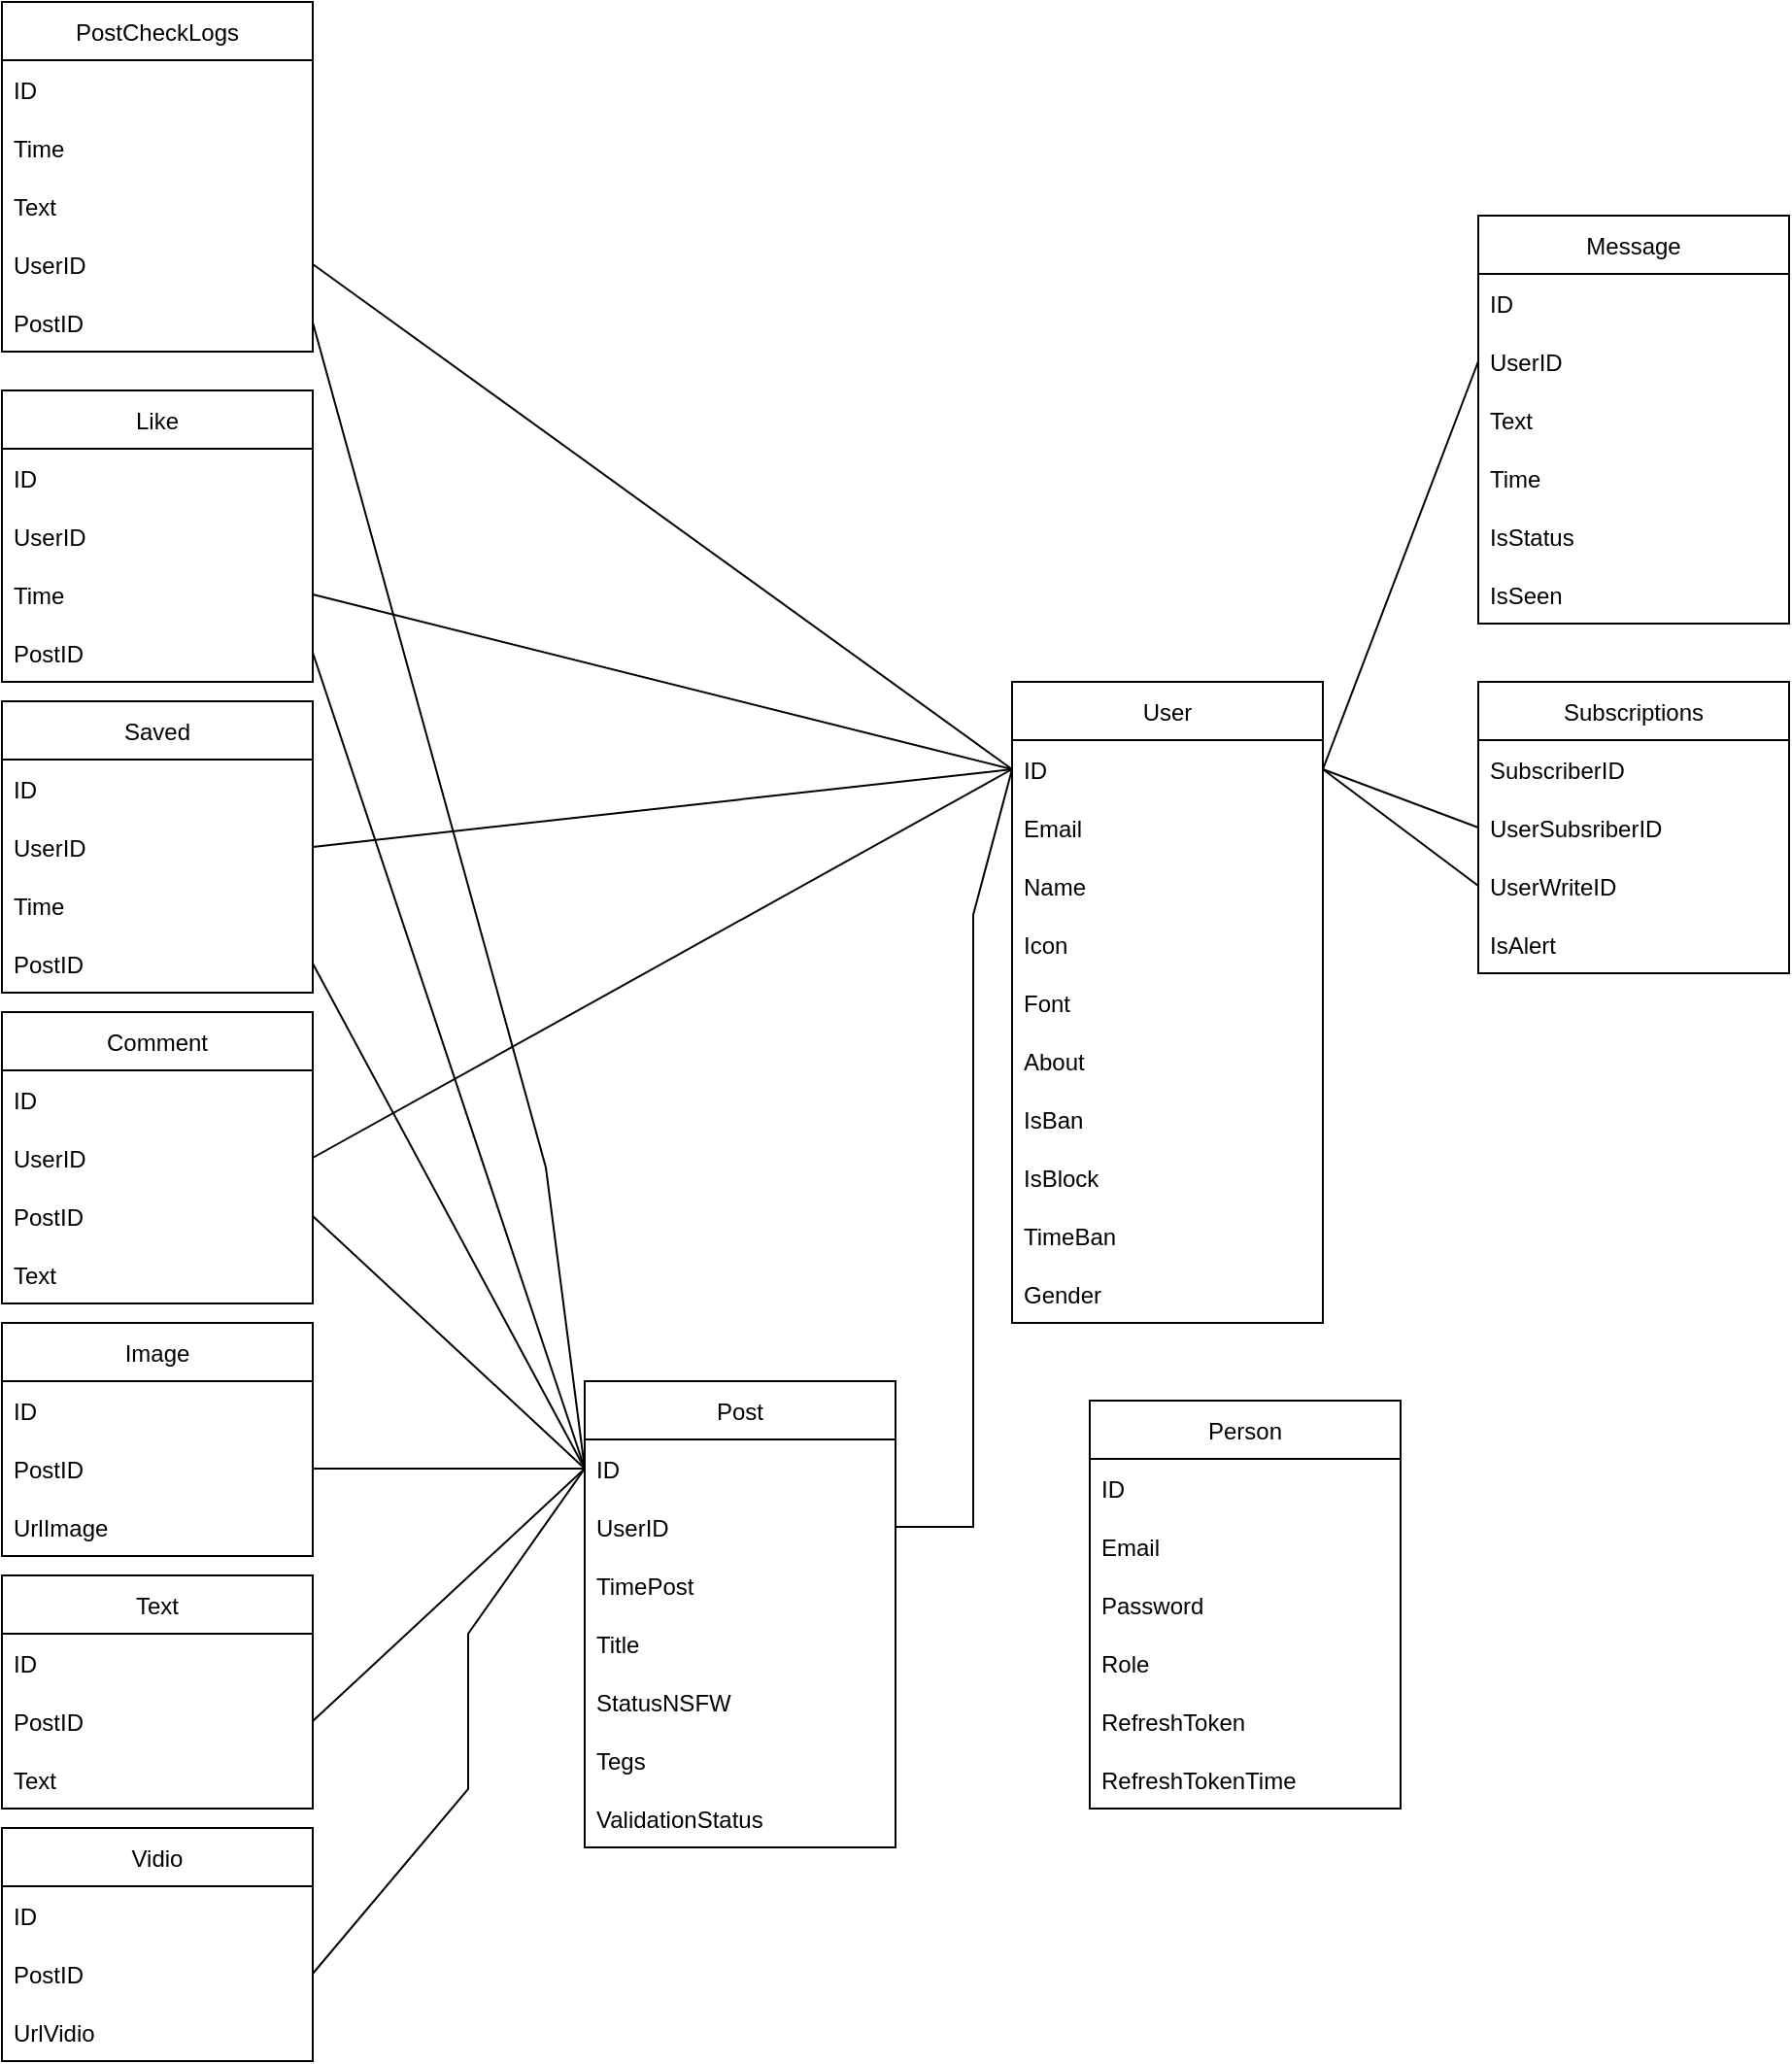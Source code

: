 <mxfile version="20.0.1" type="device"><diagram name="Page-1" id="9f46799a-70d6-7492-0946-bef42562c5a5"><mxGraphModel dx="2522" dy="1644" grid="1" gridSize="10" guides="1" tooltips="1" connect="1" arrows="1" fold="1" page="1" pageScale="1" pageWidth="1100" pageHeight="850" background="none" math="0" shadow="0"><root><mxCell id="0"/><mxCell id="1" parent="0"/><mxCell id="Jp97MPhU_LCmpRKTtoY1-2" value="User" style="swimlane;fontStyle=0;childLayout=stackLayout;horizontal=1;startSize=30;horizontalStack=0;resizeParent=1;resizeParentMax=0;resizeLast=0;collapsible=1;marginBottom=0;" parent="1" vertex="1"><mxGeometry x="440" y="-290" width="160" height="330" as="geometry"/></mxCell><mxCell id="Jp97MPhU_LCmpRKTtoY1-3" value="ID" style="text;strokeColor=none;fillColor=none;align=left;verticalAlign=middle;spacingLeft=4;spacingRight=4;overflow=hidden;points=[[0,0.5],[1,0.5]];portConstraint=eastwest;rotatable=0;" parent="Jp97MPhU_LCmpRKTtoY1-2" vertex="1"><mxGeometry y="30" width="160" height="30" as="geometry"/></mxCell><mxCell id="Jp97MPhU_LCmpRKTtoY1-4" value="Email" style="text;strokeColor=none;fillColor=none;align=left;verticalAlign=middle;spacingLeft=4;spacingRight=4;overflow=hidden;points=[[0,0.5],[1,0.5]];portConstraint=eastwest;rotatable=0;" parent="Jp97MPhU_LCmpRKTtoY1-2" vertex="1"><mxGeometry y="60" width="160" height="30" as="geometry"/></mxCell><mxCell id="Jp97MPhU_LCmpRKTtoY1-5" value="Name" style="text;strokeColor=none;fillColor=none;align=left;verticalAlign=middle;spacingLeft=4;spacingRight=4;overflow=hidden;points=[[0,0.5],[1,0.5]];portConstraint=eastwest;rotatable=0;" parent="Jp97MPhU_LCmpRKTtoY1-2" vertex="1"><mxGeometry y="90" width="160" height="30" as="geometry"/></mxCell><mxCell id="Jp97MPhU_LCmpRKTtoY1-6" value="Icon" style="text;strokeColor=none;fillColor=none;align=left;verticalAlign=middle;spacingLeft=4;spacingRight=4;overflow=hidden;points=[[0,0.5],[1,0.5]];portConstraint=eastwest;rotatable=0;" parent="Jp97MPhU_LCmpRKTtoY1-2" vertex="1"><mxGeometry y="120" width="160" height="30" as="geometry"/></mxCell><mxCell id="Jp97MPhU_LCmpRKTtoY1-7" value="Font" style="text;strokeColor=none;fillColor=none;align=left;verticalAlign=middle;spacingLeft=4;spacingRight=4;overflow=hidden;points=[[0,0.5],[1,0.5]];portConstraint=eastwest;rotatable=0;" parent="Jp97MPhU_LCmpRKTtoY1-2" vertex="1"><mxGeometry y="150" width="160" height="30" as="geometry"/></mxCell><mxCell id="Jp97MPhU_LCmpRKTtoY1-8" value="About" style="text;strokeColor=none;fillColor=none;align=left;verticalAlign=middle;spacingLeft=4;spacingRight=4;overflow=hidden;points=[[0,0.5],[1,0.5]];portConstraint=eastwest;rotatable=0;" parent="Jp97MPhU_LCmpRKTtoY1-2" vertex="1"><mxGeometry y="180" width="160" height="30" as="geometry"/></mxCell><mxCell id="Jp97MPhU_LCmpRKTtoY1-72" value="IsBan" style="text;strokeColor=none;fillColor=none;align=left;verticalAlign=middle;spacingLeft=4;spacingRight=4;overflow=hidden;points=[[0,0.5],[1,0.5]];portConstraint=eastwest;rotatable=0;" parent="Jp97MPhU_LCmpRKTtoY1-2" vertex="1"><mxGeometry y="210" width="160" height="30" as="geometry"/></mxCell><mxCell id="FJTmUXoPSPyYYFmYz_Iu-17" value="IsBlock" style="text;strokeColor=none;fillColor=none;align=left;verticalAlign=middle;spacingLeft=4;spacingRight=4;overflow=hidden;points=[[0,0.5],[1,0.5]];portConstraint=eastwest;rotatable=0;" parent="Jp97MPhU_LCmpRKTtoY1-2" vertex="1"><mxGeometry y="240" width="160" height="30" as="geometry"/></mxCell><mxCell id="FJTmUXoPSPyYYFmYz_Iu-16" value="TimeBan" style="text;strokeColor=none;fillColor=none;align=left;verticalAlign=middle;spacingLeft=4;spacingRight=4;overflow=hidden;points=[[0,0.5],[1,0.5]];portConstraint=eastwest;rotatable=0;" parent="Jp97MPhU_LCmpRKTtoY1-2" vertex="1"><mxGeometry y="270" width="160" height="30" as="geometry"/></mxCell><mxCell id="Jp97MPhU_LCmpRKTtoY1-9" value="Gender" style="text;strokeColor=none;fillColor=none;align=left;verticalAlign=middle;spacingLeft=4;spacingRight=4;overflow=hidden;points=[[0,0.5],[1,0.5]];portConstraint=eastwest;rotatable=0;" parent="Jp97MPhU_LCmpRKTtoY1-2" vertex="1"><mxGeometry y="300" width="160" height="30" as="geometry"/></mxCell><mxCell id="Jp97MPhU_LCmpRKTtoY1-11" value="Post" style="swimlane;fontStyle=0;childLayout=stackLayout;horizontal=1;startSize=30;horizontalStack=0;resizeParent=1;resizeParentMax=0;resizeLast=0;collapsible=1;marginBottom=0;" parent="1" vertex="1"><mxGeometry x="220" y="70" width="160" height="240" as="geometry"/></mxCell><mxCell id="Jp97MPhU_LCmpRKTtoY1-12" value="ID" style="text;strokeColor=none;fillColor=none;align=left;verticalAlign=middle;spacingLeft=4;spacingRight=4;overflow=hidden;points=[[0,0.5],[1,0.5]];portConstraint=eastwest;rotatable=0;" parent="Jp97MPhU_LCmpRKTtoY1-11" vertex="1"><mxGeometry y="30" width="160" height="30" as="geometry"/></mxCell><mxCell id="Jp97MPhU_LCmpRKTtoY1-17" value="UserID" style="text;strokeColor=none;fillColor=none;align=left;verticalAlign=middle;spacingLeft=4;spacingRight=4;overflow=hidden;points=[[0,0.5],[1,0.5]];portConstraint=eastwest;rotatable=0;" parent="Jp97MPhU_LCmpRKTtoY1-11" vertex="1"><mxGeometry y="60" width="160" height="30" as="geometry"/></mxCell><mxCell id="Jp97MPhU_LCmpRKTtoY1-13" value="TimePost" style="text;strokeColor=none;fillColor=none;align=left;verticalAlign=middle;spacingLeft=4;spacingRight=4;overflow=hidden;points=[[0,0.5],[1,0.5]];portConstraint=eastwest;rotatable=0;" parent="Jp97MPhU_LCmpRKTtoY1-11" vertex="1"><mxGeometry y="90" width="160" height="30" as="geometry"/></mxCell><mxCell id="Jp97MPhU_LCmpRKTtoY1-14" value="Title" style="text;strokeColor=none;fillColor=none;align=left;verticalAlign=middle;spacingLeft=4;spacingRight=4;overflow=hidden;points=[[0,0.5],[1,0.5]];portConstraint=eastwest;rotatable=0;" parent="Jp97MPhU_LCmpRKTtoY1-11" vertex="1"><mxGeometry y="120" width="160" height="30" as="geometry"/></mxCell><mxCell id="FJTmUXoPSPyYYFmYz_Iu-5" value="StatusNSFW" style="text;strokeColor=none;fillColor=none;align=left;verticalAlign=middle;spacingLeft=4;spacingRight=4;overflow=hidden;points=[[0,0.5],[1,0.5]];portConstraint=eastwest;rotatable=0;" parent="Jp97MPhU_LCmpRKTtoY1-11" vertex="1"><mxGeometry y="150" width="160" height="30" as="geometry"/></mxCell><mxCell id="FJTmUXoPSPyYYFmYz_Iu-4" value="Tegs" style="text;strokeColor=none;fillColor=none;align=left;verticalAlign=middle;spacingLeft=4;spacingRight=4;overflow=hidden;points=[[0,0.5],[1,0.5]];portConstraint=eastwest;rotatable=0;" parent="Jp97MPhU_LCmpRKTtoY1-11" vertex="1"><mxGeometry y="180" width="160" height="30" as="geometry"/></mxCell><mxCell id="FJTmUXoPSPyYYFmYz_Iu-3" value="ValidationStatus" style="text;strokeColor=none;fillColor=none;align=left;verticalAlign=middle;spacingLeft=4;spacingRight=4;overflow=hidden;points=[[0,0.5],[1,0.5]];portConstraint=eastwest;rotatable=0;" parent="Jp97MPhU_LCmpRKTtoY1-11" vertex="1"><mxGeometry y="210" width="160" height="30" as="geometry"/></mxCell><mxCell id="Jp97MPhU_LCmpRKTtoY1-19" value="Subscriptions" style="swimlane;fontStyle=0;childLayout=stackLayout;horizontal=1;startSize=30;horizontalStack=0;resizeParent=1;resizeParentMax=0;resizeLast=0;collapsible=1;marginBottom=0;" parent="1" vertex="1"><mxGeometry x="680" y="-290" width="160" height="150" as="geometry"/></mxCell><mxCell id="Jp97MPhU_LCmpRKTtoY1-21" value="SubscriberID" style="text;strokeColor=none;fillColor=none;align=left;verticalAlign=middle;spacingLeft=4;spacingRight=4;overflow=hidden;points=[[0,0.5],[1,0.5]];portConstraint=eastwest;rotatable=0;" parent="Jp97MPhU_LCmpRKTtoY1-19" vertex="1"><mxGeometry y="30" width="160" height="30" as="geometry"/></mxCell><mxCell id="Jp97MPhU_LCmpRKTtoY1-20" value="UserSubsriberID" style="text;strokeColor=none;fillColor=none;align=left;verticalAlign=middle;spacingLeft=4;spacingRight=4;overflow=hidden;points=[[0,0.5],[1,0.5]];portConstraint=eastwest;rotatable=0;" parent="Jp97MPhU_LCmpRKTtoY1-19" vertex="1"><mxGeometry y="60" width="160" height="30" as="geometry"/></mxCell><mxCell id="7KQqTVGwGnFzYDToDj-n-10" value="UserWriteID" style="text;strokeColor=none;fillColor=none;align=left;verticalAlign=middle;spacingLeft=4;spacingRight=4;overflow=hidden;points=[[0,0.5],[1,0.5]];portConstraint=eastwest;rotatable=0;" parent="Jp97MPhU_LCmpRKTtoY1-19" vertex="1"><mxGeometry y="90" width="160" height="30" as="geometry"/></mxCell><mxCell id="FJTmUXoPSPyYYFmYz_Iu-1" value="IsAlert" style="text;strokeColor=none;fillColor=none;align=left;verticalAlign=middle;spacingLeft=4;spacingRight=4;overflow=hidden;points=[[0,0.5],[1,0.5]];portConstraint=eastwest;rotatable=0;" parent="Jp97MPhU_LCmpRKTtoY1-19" vertex="1"><mxGeometry y="120" width="160" height="30" as="geometry"/></mxCell><mxCell id="Jp97MPhU_LCmpRKTtoY1-28" value="" style="endArrow=none;html=1;rounded=0;exitX=1;exitY=0.5;exitDx=0;exitDy=0;entryX=0;entryY=0.5;entryDx=0;entryDy=0;" parent="1" source="Jp97MPhU_LCmpRKTtoY1-3" target="7KQqTVGwGnFzYDToDj-n-10" edge="1"><mxGeometry width="50" height="50" relative="1" as="geometry"><mxPoint x="500" y="220" as="sourcePoint"/><mxPoint x="670" y="80" as="targetPoint"/><Array as="points"/></mxGeometry></mxCell><mxCell id="Jp97MPhU_LCmpRKTtoY1-29" value="" style="endArrow=none;html=1;rounded=0;exitX=1;exitY=0.5;exitDx=0;exitDy=0;entryX=0;entryY=0.5;entryDx=0;entryDy=0;" parent="1" source="Jp97MPhU_LCmpRKTtoY1-17" target="Jp97MPhU_LCmpRKTtoY1-3" edge="1"><mxGeometry width="50" height="50" relative="1" as="geometry"><mxPoint x="500" y="320" as="sourcePoint"/><mxPoint x="550" y="270" as="targetPoint"/><Array as="points"><mxPoint x="420" y="145"/><mxPoint x="420" y="-170"/></Array></mxGeometry></mxCell><mxCell id="Jp97MPhU_LCmpRKTtoY1-30" value="Saved" style="swimlane;fontStyle=0;childLayout=stackLayout;horizontal=1;startSize=30;horizontalStack=0;resizeParent=1;resizeParentMax=0;resizeLast=0;collapsible=1;marginBottom=0;" parent="1" vertex="1"><mxGeometry x="-80" y="-280" width="160" height="150" as="geometry"/></mxCell><mxCell id="Jp97MPhU_LCmpRKTtoY1-31" value="ID" style="text;strokeColor=none;fillColor=none;align=left;verticalAlign=middle;spacingLeft=4;spacingRight=4;overflow=hidden;points=[[0,0.5],[1,0.5]];portConstraint=eastwest;rotatable=0;" parent="Jp97MPhU_LCmpRKTtoY1-30" vertex="1"><mxGeometry y="30" width="160" height="30" as="geometry"/></mxCell><mxCell id="Jp97MPhU_LCmpRKTtoY1-32" value="UserID" style="text;strokeColor=none;fillColor=none;align=left;verticalAlign=middle;spacingLeft=4;spacingRight=4;overflow=hidden;points=[[0,0.5],[1,0.5]];portConstraint=eastwest;rotatable=0;" parent="Jp97MPhU_LCmpRKTtoY1-30" vertex="1"><mxGeometry y="60" width="160" height="30" as="geometry"/></mxCell><mxCell id="FJTmUXoPSPyYYFmYz_Iu-2" value="Time" style="text;strokeColor=none;fillColor=none;align=left;verticalAlign=middle;spacingLeft=4;spacingRight=4;overflow=hidden;points=[[0,0.5],[1,0.5]];portConstraint=eastwest;rotatable=0;" parent="Jp97MPhU_LCmpRKTtoY1-30" vertex="1"><mxGeometry y="90" width="160" height="30" as="geometry"/></mxCell><mxCell id="Jp97MPhU_LCmpRKTtoY1-33" value="PostID" style="text;strokeColor=none;fillColor=none;align=left;verticalAlign=middle;spacingLeft=4;spacingRight=4;overflow=hidden;points=[[0,0.5],[1,0.5]];portConstraint=eastwest;rotatable=0;" parent="Jp97MPhU_LCmpRKTtoY1-30" vertex="1"><mxGeometry y="120" width="160" height="30" as="geometry"/></mxCell><mxCell id="Jp97MPhU_LCmpRKTtoY1-34" value="" style="endArrow=none;html=1;rounded=0;exitX=0;exitY=0.5;exitDx=0;exitDy=0;entryX=1;entryY=0.5;entryDx=0;entryDy=0;" parent="1" source="Jp97MPhU_LCmpRKTtoY1-3" target="Jp97MPhU_LCmpRKTtoY1-32" edge="1"><mxGeometry width="50" height="50" relative="1" as="geometry"><mxPoint x="650" y="295" as="sourcePoint"/><mxPoint x="100" y="-160" as="targetPoint"/><Array as="points"/></mxGeometry></mxCell><mxCell id="Jp97MPhU_LCmpRKTtoY1-35" value="" style="endArrow=none;html=1;rounded=0;exitX=0;exitY=0.5;exitDx=0;exitDy=0;entryX=1;entryY=0.5;entryDx=0;entryDy=0;" parent="1" source="Jp97MPhU_LCmpRKTtoY1-12" target="Jp97MPhU_LCmpRKTtoY1-33" edge="1"><mxGeometry width="50" height="50" relative="1" as="geometry"><mxPoint x="650" y="295" as="sourcePoint"/><mxPoint x="700" y="150" as="targetPoint"/><Array as="points"/></mxGeometry></mxCell><mxCell id="Jp97MPhU_LCmpRKTtoY1-36" value="Image" style="swimlane;fontStyle=0;childLayout=stackLayout;horizontal=1;startSize=30;horizontalStack=0;resizeParent=1;resizeParentMax=0;resizeLast=0;collapsible=1;marginBottom=0;" parent="1" vertex="1"><mxGeometry x="-80" y="40" width="160" height="120" as="geometry"/></mxCell><mxCell id="Jp97MPhU_LCmpRKTtoY1-37" value="ID" style="text;strokeColor=none;fillColor=none;align=left;verticalAlign=middle;spacingLeft=4;spacingRight=4;overflow=hidden;points=[[0,0.5],[1,0.5]];portConstraint=eastwest;rotatable=0;" parent="Jp97MPhU_LCmpRKTtoY1-36" vertex="1"><mxGeometry y="30" width="160" height="30" as="geometry"/></mxCell><mxCell id="Jp97MPhU_LCmpRKTtoY1-74" value="PostID" style="text;strokeColor=none;fillColor=none;align=left;verticalAlign=middle;spacingLeft=4;spacingRight=4;overflow=hidden;points=[[0,0.5],[1,0.5]];portConstraint=eastwest;rotatable=0;" parent="Jp97MPhU_LCmpRKTtoY1-36" vertex="1"><mxGeometry y="60" width="160" height="30" as="geometry"/></mxCell><mxCell id="Jp97MPhU_LCmpRKTtoY1-39" value="UrlImage" style="text;strokeColor=none;fillColor=none;align=left;verticalAlign=middle;spacingLeft=4;spacingRight=4;overflow=hidden;points=[[0,0.5],[1,0.5]];portConstraint=eastwest;rotatable=0;" parent="Jp97MPhU_LCmpRKTtoY1-36" vertex="1"><mxGeometry y="90" width="160" height="30" as="geometry"/></mxCell><mxCell id="Jp97MPhU_LCmpRKTtoY1-43" value="Text" style="swimlane;fontStyle=0;childLayout=stackLayout;horizontal=1;startSize=30;horizontalStack=0;resizeParent=1;resizeParentMax=0;resizeLast=0;collapsible=1;marginBottom=0;" parent="1" vertex="1"><mxGeometry x="-80" y="170" width="160" height="120" as="geometry"/></mxCell><mxCell id="Jp97MPhU_LCmpRKTtoY1-44" value="ID" style="text;strokeColor=none;fillColor=none;align=left;verticalAlign=middle;spacingLeft=4;spacingRight=4;overflow=hidden;points=[[0,0.5],[1,0.5]];portConstraint=eastwest;rotatable=0;" parent="Jp97MPhU_LCmpRKTtoY1-43" vertex="1"><mxGeometry y="30" width="160" height="30" as="geometry"/></mxCell><mxCell id="Jp97MPhU_LCmpRKTtoY1-75" value="PostID" style="text;strokeColor=none;fillColor=none;align=left;verticalAlign=middle;spacingLeft=4;spacingRight=4;overflow=hidden;points=[[0,0.5],[1,0.5]];portConstraint=eastwest;rotatable=0;" parent="Jp97MPhU_LCmpRKTtoY1-43" vertex="1"><mxGeometry y="60" width="160" height="30" as="geometry"/></mxCell><mxCell id="Jp97MPhU_LCmpRKTtoY1-45" value="Text" style="text;strokeColor=none;fillColor=none;align=left;verticalAlign=middle;spacingLeft=4;spacingRight=4;overflow=hidden;points=[[0,0.5],[1,0.5]];portConstraint=eastwest;rotatable=0;" parent="Jp97MPhU_LCmpRKTtoY1-43" vertex="1"><mxGeometry y="90" width="160" height="30" as="geometry"/></mxCell><mxCell id="Jp97MPhU_LCmpRKTtoY1-50" value="Vidio" style="swimlane;fontStyle=0;childLayout=stackLayout;horizontal=1;startSize=30;horizontalStack=0;resizeParent=1;resizeParentMax=0;resizeLast=0;collapsible=1;marginBottom=0;" parent="1" vertex="1"><mxGeometry x="-80" y="300" width="160" height="120" as="geometry"/></mxCell><mxCell id="Jp97MPhU_LCmpRKTtoY1-51" value="ID" style="text;strokeColor=none;fillColor=none;align=left;verticalAlign=middle;spacingLeft=4;spacingRight=4;overflow=hidden;points=[[0,0.5],[1,0.5]];portConstraint=eastwest;rotatable=0;" parent="Jp97MPhU_LCmpRKTtoY1-50" vertex="1"><mxGeometry y="30" width="160" height="30" as="geometry"/></mxCell><mxCell id="Jp97MPhU_LCmpRKTtoY1-76" value="PostID" style="text;strokeColor=none;fillColor=none;align=left;verticalAlign=middle;spacingLeft=4;spacingRight=4;overflow=hidden;points=[[0,0.5],[1,0.5]];portConstraint=eastwest;rotatable=0;" parent="Jp97MPhU_LCmpRKTtoY1-50" vertex="1"><mxGeometry y="60" width="160" height="30" as="geometry"/></mxCell><mxCell id="Jp97MPhU_LCmpRKTtoY1-52" value="UrlVidio" style="text;strokeColor=none;fillColor=none;align=left;verticalAlign=middle;spacingLeft=4;spacingRight=4;overflow=hidden;points=[[0,0.5],[1,0.5]];portConstraint=eastwest;rotatable=0;" parent="Jp97MPhU_LCmpRKTtoY1-50" vertex="1"><mxGeometry y="90" width="160" height="30" as="geometry"/></mxCell><mxCell id="Jp97MPhU_LCmpRKTtoY1-58" value="" style="endArrow=none;html=1;rounded=0;exitX=1;exitY=0.5;exitDx=0;exitDy=0;entryX=0;entryY=0.5;entryDx=0;entryDy=0;" parent="1" source="Jp97MPhU_LCmpRKTtoY1-76" target="Jp97MPhU_LCmpRKTtoY1-12" edge="1"><mxGeometry width="50" height="50" relative="1" as="geometry"><mxPoint x="390" y="305" as="sourcePoint"/><mxPoint x="180" y="140" as="targetPoint"/><Array as="points"><mxPoint x="160" y="280"/><mxPoint x="160" y="200"/></Array></mxGeometry></mxCell><mxCell id="Jp97MPhU_LCmpRKTtoY1-59" value="" style="endArrow=none;html=1;rounded=0;exitX=1;exitY=0.5;exitDx=0;exitDy=0;entryX=0;entryY=0.5;entryDx=0;entryDy=0;" parent="1" source="Jp97MPhU_LCmpRKTtoY1-75" target="Jp97MPhU_LCmpRKTtoY1-12" edge="1"><mxGeometry width="50" height="50" relative="1" as="geometry"><mxPoint x="90" y="375" as="sourcePoint"/><mxPoint x="230" y="275" as="targetPoint"/><Array as="points"/></mxGeometry></mxCell><mxCell id="Jp97MPhU_LCmpRKTtoY1-60" value="" style="endArrow=none;html=1;rounded=0;exitX=1;exitY=0.5;exitDx=0;exitDy=0;entryX=0;entryY=0.5;entryDx=0;entryDy=0;" parent="1" source="Jp97MPhU_LCmpRKTtoY1-74" target="Jp97MPhU_LCmpRKTtoY1-12" edge="1"><mxGeometry width="50" height="50" relative="1" as="geometry"><mxPoint x="90" y="255" as="sourcePoint"/><mxPoint x="180" y="130" as="targetPoint"/><Array as="points"/></mxGeometry></mxCell><mxCell id="Jp97MPhU_LCmpRKTtoY1-61" value="Comment" style="swimlane;fontStyle=0;childLayout=stackLayout;horizontal=1;startSize=30;horizontalStack=0;resizeParent=1;resizeParentMax=0;resizeLast=0;collapsible=1;marginBottom=0;" parent="1" vertex="1"><mxGeometry x="-80" y="-120" width="160" height="150" as="geometry"/></mxCell><mxCell id="Jp97MPhU_LCmpRKTtoY1-62" value="ID" style="text;strokeColor=none;fillColor=none;align=left;verticalAlign=middle;spacingLeft=4;spacingRight=4;overflow=hidden;points=[[0,0.5],[1,0.5]];portConstraint=eastwest;rotatable=0;" parent="Jp97MPhU_LCmpRKTtoY1-61" vertex="1"><mxGeometry y="30" width="160" height="30" as="geometry"/></mxCell><mxCell id="7KQqTVGwGnFzYDToDj-n-5" value="UserID" style="text;strokeColor=none;fillColor=none;align=left;verticalAlign=middle;spacingLeft=4;spacingRight=4;overflow=hidden;points=[[0,0.5],[1,0.5]];portConstraint=eastwest;rotatable=0;" parent="Jp97MPhU_LCmpRKTtoY1-61" vertex="1"><mxGeometry y="60" width="160" height="30" as="geometry"/></mxCell><mxCell id="Jp97MPhU_LCmpRKTtoY1-70" value="PostID" style="text;strokeColor=none;fillColor=none;align=left;verticalAlign=middle;spacingLeft=4;spacingRight=4;overflow=hidden;points=[[0,0.5],[1,0.5]];portConstraint=eastwest;rotatable=0;" parent="Jp97MPhU_LCmpRKTtoY1-61" vertex="1"><mxGeometry y="90" width="160" height="30" as="geometry"/></mxCell><mxCell id="FJTmUXoPSPyYYFmYz_Iu-8" value="Text" style="text;strokeColor=none;fillColor=none;align=left;verticalAlign=middle;spacingLeft=4;spacingRight=4;overflow=hidden;points=[[0,0.5],[1,0.5]];portConstraint=eastwest;rotatable=0;" parent="Jp97MPhU_LCmpRKTtoY1-61" vertex="1"><mxGeometry y="120" width="160" height="30" as="geometry"/></mxCell><mxCell id="Jp97MPhU_LCmpRKTtoY1-71" value="" style="endArrow=none;html=1;rounded=0;exitX=1;exitY=0.5;exitDx=0;exitDy=0;entryX=0;entryY=0.5;entryDx=0;entryDy=0;" parent="1" source="Jp97MPhU_LCmpRKTtoY1-70" target="Jp97MPhU_LCmpRKTtoY1-12" edge="1"><mxGeometry width="50" height="50" relative="1" as="geometry"><mxPoint x="90" y="-70" as="sourcePoint"/><mxPoint x="230" y="10" as="targetPoint"/><Array as="points"/></mxGeometry></mxCell><mxCell id="Jp97MPhU_LCmpRKTtoY1-73" value="" style="endArrow=none;html=1;rounded=0;exitX=1;exitY=0.5;exitDx=0;exitDy=0;" parent="1" source="Jp97MPhU_LCmpRKTtoY1-3" edge="1"><mxGeometry width="50" height="50" relative="1" as="geometry"><mxPoint x="650" y="475" as="sourcePoint"/><mxPoint x="680" y="-215" as="targetPoint"/><Array as="points"/></mxGeometry></mxCell><mxCell id="7KQqTVGwGnFzYDToDj-n-1" value="Like" style="swimlane;fontStyle=0;childLayout=stackLayout;horizontal=1;startSize=30;horizontalStack=0;resizeParent=1;resizeParentMax=0;resizeLast=0;collapsible=1;marginBottom=0;" parent="1" vertex="1"><mxGeometry x="-80" y="-440" width="160" height="150" as="geometry"/></mxCell><mxCell id="7KQqTVGwGnFzYDToDj-n-2" value="ID" style="text;strokeColor=none;fillColor=none;align=left;verticalAlign=middle;spacingLeft=4;spacingRight=4;overflow=hidden;points=[[0,0.5],[1,0.5]];portConstraint=eastwest;rotatable=0;" parent="7KQqTVGwGnFzYDToDj-n-1" vertex="1"><mxGeometry y="30" width="160" height="30" as="geometry"/></mxCell><mxCell id="FJTmUXoPSPyYYFmYz_Iu-7" value="UserID" style="text;strokeColor=none;fillColor=none;align=left;verticalAlign=middle;spacingLeft=4;spacingRight=4;overflow=hidden;points=[[0,0.5],[1,0.5]];portConstraint=eastwest;rotatable=0;" parent="7KQqTVGwGnFzYDToDj-n-1" vertex="1"><mxGeometry y="60" width="160" height="30" as="geometry"/></mxCell><mxCell id="7KQqTVGwGnFzYDToDj-n-9" value="Time" style="text;strokeColor=none;fillColor=none;align=left;verticalAlign=middle;spacingLeft=4;spacingRight=4;overflow=hidden;points=[[0,0.5],[1,0.5]];portConstraint=eastwest;rotatable=0;" parent="7KQqTVGwGnFzYDToDj-n-1" vertex="1"><mxGeometry y="90" width="160" height="30" as="geometry"/></mxCell><mxCell id="7KQqTVGwGnFzYDToDj-n-3" value="PostID" style="text;strokeColor=none;fillColor=none;align=left;verticalAlign=middle;spacingLeft=4;spacingRight=4;overflow=hidden;points=[[0,0.5],[1,0.5]];portConstraint=eastwest;rotatable=0;" parent="7KQqTVGwGnFzYDToDj-n-1" vertex="1"><mxGeometry y="120" width="160" height="30" as="geometry"/></mxCell><mxCell id="7KQqTVGwGnFzYDToDj-n-6" value="" style="endArrow=none;html=1;rounded=0;exitX=1;exitY=0.5;exitDx=0;exitDy=0;entryX=0;entryY=0.5;entryDx=0;entryDy=0;" parent="1" source="7KQqTVGwGnFzYDToDj-n-5" target="Jp97MPhU_LCmpRKTtoY1-3" edge="1"><mxGeometry width="50" height="50" relative="1" as="geometry"><mxPoint x="90" y="5" as="sourcePoint"/><mxPoint x="180" y="-120" as="targetPoint"/><Array as="points"/></mxGeometry></mxCell><mxCell id="7KQqTVGwGnFzYDToDj-n-7" value="" style="endArrow=none;html=1;rounded=0;entryX=1;entryY=0.5;entryDx=0;entryDy=0;exitX=0;exitY=0.5;exitDx=0;exitDy=0;" parent="1" source="Jp97MPhU_LCmpRKTtoY1-12" target="7KQqTVGwGnFzYDToDj-n-3" edge="1"><mxGeometry width="50" height="50" relative="1" as="geometry"><mxPoint x="270" y="-30" as="sourcePoint"/><mxPoint x="90" y="-155" as="targetPoint"/><Array as="points"/></mxGeometry></mxCell><mxCell id="7KQqTVGwGnFzYDToDj-n-8" value="" style="endArrow=none;html=1;rounded=0;entryX=1;entryY=0.5;entryDx=0;entryDy=0;exitX=0;exitY=0.5;exitDx=0;exitDy=0;" parent="1" source="Jp97MPhU_LCmpRKTtoY1-3" target="7KQqTVGwGnFzYDToDj-n-9" edge="1"><mxGeometry width="50" height="50" relative="1" as="geometry"><mxPoint x="360" y="-270" as="sourcePoint"/><mxPoint x="200" y="-350" as="targetPoint"/><Array as="points"/></mxGeometry></mxCell><mxCell id="8u78Ubq8fcP7CrPE6zAc-1" value="Message" style="swimlane;fontStyle=0;childLayout=stackLayout;horizontal=1;startSize=30;horizontalStack=0;resizeParent=1;resizeParentMax=0;resizeLast=0;collapsible=1;marginBottom=0;" parent="1" vertex="1"><mxGeometry x="680" y="-530" width="160" height="210" as="geometry"/></mxCell><mxCell id="8u78Ubq8fcP7CrPE6zAc-2" value="ID" style="text;strokeColor=none;fillColor=none;align=left;verticalAlign=middle;spacingLeft=4;spacingRight=4;overflow=hidden;points=[[0,0.5],[1,0.5]];portConstraint=eastwest;rotatable=0;" parent="8u78Ubq8fcP7CrPE6zAc-1" vertex="1"><mxGeometry y="30" width="160" height="30" as="geometry"/></mxCell><mxCell id="8u78Ubq8fcP7CrPE6zAc-5" value="UserID" style="text;strokeColor=none;fillColor=none;align=left;verticalAlign=middle;spacingLeft=4;spacingRight=4;overflow=hidden;points=[[0,0.5],[1,0.5]];portConstraint=eastwest;rotatable=0;" parent="8u78Ubq8fcP7CrPE6zAc-1" vertex="1"><mxGeometry y="60" width="160" height="30" as="geometry"/></mxCell><mxCell id="8u78Ubq8fcP7CrPE6zAc-3" value="Text" style="text;strokeColor=none;fillColor=none;align=left;verticalAlign=middle;spacingLeft=4;spacingRight=4;overflow=hidden;points=[[0,0.5],[1,0.5]];portConstraint=eastwest;rotatable=0;" parent="8u78Ubq8fcP7CrPE6zAc-1" vertex="1"><mxGeometry y="90" width="160" height="30" as="geometry"/></mxCell><mxCell id="8u78Ubq8fcP7CrPE6zAc-4" value="Time" style="text;strokeColor=none;fillColor=none;align=left;verticalAlign=middle;spacingLeft=4;spacingRight=4;overflow=hidden;points=[[0,0.5],[1,0.5]];portConstraint=eastwest;rotatable=0;" parent="8u78Ubq8fcP7CrPE6zAc-1" vertex="1"><mxGeometry y="120" width="160" height="30" as="geometry"/></mxCell><mxCell id="8u78Ubq8fcP7CrPE6zAc-6" value="IsStatus" style="text;strokeColor=none;fillColor=none;align=left;verticalAlign=middle;spacingLeft=4;spacingRight=4;overflow=hidden;points=[[0,0.5],[1,0.5]];portConstraint=eastwest;rotatable=0;" parent="8u78Ubq8fcP7CrPE6zAc-1" vertex="1"><mxGeometry y="150" width="160" height="30" as="geometry"/></mxCell><mxCell id="FJTmUXoPSPyYYFmYz_Iu-6" value="IsSeen" style="text;strokeColor=none;fillColor=none;align=left;verticalAlign=middle;spacingLeft=4;spacingRight=4;overflow=hidden;points=[[0,0.5],[1,0.5]];portConstraint=eastwest;rotatable=0;" parent="8u78Ubq8fcP7CrPE6zAc-1" vertex="1"><mxGeometry y="180" width="160" height="30" as="geometry"/></mxCell><mxCell id="8u78Ubq8fcP7CrPE6zAc-7" value="" style="endArrow=none;html=1;rounded=0;exitX=1;exitY=0.5;exitDx=0;exitDy=0;entryX=0;entryY=0.5;entryDx=0;entryDy=0;" parent="1" source="Jp97MPhU_LCmpRKTtoY1-3" target="8u78Ubq8fcP7CrPE6zAc-5" edge="1"><mxGeometry width="50" height="50" relative="1" as="geometry"><mxPoint x="610" y="-185" as="sourcePoint"/><mxPoint x="690" y="-205" as="targetPoint"/><Array as="points"/></mxGeometry></mxCell><mxCell id="2AZisPOGgxesQTIegkfL-1" value="PostCheckLogs" style="swimlane;fontStyle=0;childLayout=stackLayout;horizontal=1;startSize=30;horizontalStack=0;resizeParent=1;resizeParentMax=0;resizeLast=0;collapsible=1;marginBottom=0;" parent="1" vertex="1"><mxGeometry x="-80" y="-640" width="160" height="180" as="geometry"/></mxCell><mxCell id="2AZisPOGgxesQTIegkfL-2" value="ID" style="text;strokeColor=none;fillColor=none;align=left;verticalAlign=middle;spacingLeft=4;spacingRight=4;overflow=hidden;points=[[0,0.5],[1,0.5]];portConstraint=eastwest;rotatable=0;" parent="2AZisPOGgxesQTIegkfL-1" vertex="1"><mxGeometry y="30" width="160" height="30" as="geometry"/></mxCell><mxCell id="2AZisPOGgxesQTIegkfL-3" value="Time" style="text;strokeColor=none;fillColor=none;align=left;verticalAlign=middle;spacingLeft=4;spacingRight=4;overflow=hidden;points=[[0,0.5],[1,0.5]];portConstraint=eastwest;rotatable=0;" parent="2AZisPOGgxesQTIegkfL-1" vertex="1"><mxGeometry y="60" width="160" height="30" as="geometry"/></mxCell><mxCell id="Lid2jCdU908txxtRJhLv-1" value="Text" style="text;strokeColor=none;fillColor=none;align=left;verticalAlign=middle;spacingLeft=4;spacingRight=4;overflow=hidden;points=[[0,0.5],[1,0.5]];portConstraint=eastwest;rotatable=0;" parent="2AZisPOGgxesQTIegkfL-1" vertex="1"><mxGeometry y="90" width="160" height="30" as="geometry"/></mxCell><mxCell id="2AZisPOGgxesQTIegkfL-4" value="UserID" style="text;strokeColor=none;fillColor=none;align=left;verticalAlign=middle;spacingLeft=4;spacingRight=4;overflow=hidden;points=[[0,0.5],[1,0.5]];portConstraint=eastwest;rotatable=0;" parent="2AZisPOGgxesQTIegkfL-1" vertex="1"><mxGeometry y="120" width="160" height="30" as="geometry"/></mxCell><mxCell id="2AZisPOGgxesQTIegkfL-5" value="PostID" style="text;strokeColor=none;fillColor=none;align=left;verticalAlign=middle;spacingLeft=4;spacingRight=4;overflow=hidden;points=[[0,0.5],[1,0.5]];portConstraint=eastwest;rotatable=0;" parent="2AZisPOGgxesQTIegkfL-1" vertex="1"><mxGeometry y="150" width="160" height="30" as="geometry"/></mxCell><mxCell id="2AZisPOGgxesQTIegkfL-6" value="" style="endArrow=none;html=1;rounded=0;entryX=1;entryY=0.5;entryDx=0;entryDy=0;exitX=0;exitY=0.5;exitDx=0;exitDy=0;" parent="1" source="Jp97MPhU_LCmpRKTtoY1-3" target="2AZisPOGgxesQTIegkfL-4" edge="1"><mxGeometry width="50" height="50" relative="1" as="geometry"><mxPoint x="380" y="-400" as="sourcePoint"/><mxPoint x="90" y="-325" as="targetPoint"/><Array as="points"/></mxGeometry></mxCell><mxCell id="2AZisPOGgxesQTIegkfL-7" value="" style="endArrow=none;html=1;rounded=0;entryX=1;entryY=0.5;entryDx=0;entryDy=0;exitX=0;exitY=0.5;exitDx=0;exitDy=0;" parent="1" source="Jp97MPhU_LCmpRKTtoY1-12" target="2AZisPOGgxesQTIegkfL-5" edge="1"><mxGeometry width="50" height="50" relative="1" as="geometry"><mxPoint x="290" y="-20" as="sourcePoint"/><mxPoint x="90" y="-295" as="targetPoint"/><Array as="points"><mxPoint x="200" y="-40"/></Array></mxGeometry></mxCell><mxCell id="FJTmUXoPSPyYYFmYz_Iu-9" value="Person" style="swimlane;fontStyle=0;childLayout=stackLayout;horizontal=1;startSize=30;horizontalStack=0;resizeParent=1;resizeParentMax=0;resizeLast=0;collapsible=1;marginBottom=0;" parent="1" vertex="1"><mxGeometry x="480" y="80" width="160" height="210" as="geometry"/></mxCell><mxCell id="FJTmUXoPSPyYYFmYz_Iu-10" value="ID" style="text;strokeColor=none;fillColor=none;align=left;verticalAlign=middle;spacingLeft=4;spacingRight=4;overflow=hidden;points=[[0,0.5],[1,0.5]];portConstraint=eastwest;rotatable=0;" parent="FJTmUXoPSPyYYFmYz_Iu-9" vertex="1"><mxGeometry y="30" width="160" height="30" as="geometry"/></mxCell><mxCell id="FJTmUXoPSPyYYFmYz_Iu-11" value="Email" style="text;strokeColor=none;fillColor=none;align=left;verticalAlign=middle;spacingLeft=4;spacingRight=4;overflow=hidden;points=[[0,0.5],[1,0.5]];portConstraint=eastwest;rotatable=0;" parent="FJTmUXoPSPyYYFmYz_Iu-9" vertex="1"><mxGeometry y="60" width="160" height="30" as="geometry"/></mxCell><mxCell id="FJTmUXoPSPyYYFmYz_Iu-12" value="Password" style="text;strokeColor=none;fillColor=none;align=left;verticalAlign=middle;spacingLeft=4;spacingRight=4;overflow=hidden;points=[[0,0.5],[1,0.5]];portConstraint=eastwest;rotatable=0;" parent="FJTmUXoPSPyYYFmYz_Iu-9" vertex="1"><mxGeometry y="90" width="160" height="30" as="geometry"/></mxCell><mxCell id="FJTmUXoPSPyYYFmYz_Iu-13" value="Role" style="text;strokeColor=none;fillColor=none;align=left;verticalAlign=middle;spacingLeft=4;spacingRight=4;overflow=hidden;points=[[0,0.5],[1,0.5]];portConstraint=eastwest;rotatable=0;" parent="FJTmUXoPSPyYYFmYz_Iu-9" vertex="1"><mxGeometry y="120" width="160" height="30" as="geometry"/></mxCell><mxCell id="FJTmUXoPSPyYYFmYz_Iu-14" value="RefreshToken" style="text;strokeColor=none;fillColor=none;align=left;verticalAlign=middle;spacingLeft=4;spacingRight=4;overflow=hidden;points=[[0,0.5],[1,0.5]];portConstraint=eastwest;rotatable=0;" parent="FJTmUXoPSPyYYFmYz_Iu-9" vertex="1"><mxGeometry y="150" width="160" height="30" as="geometry"/></mxCell><mxCell id="FJTmUXoPSPyYYFmYz_Iu-15" value="RefreshTokenTime" style="text;strokeColor=none;fillColor=none;align=left;verticalAlign=middle;spacingLeft=4;spacingRight=4;overflow=hidden;points=[[0,0.5],[1,0.5]];portConstraint=eastwest;rotatable=0;" parent="FJTmUXoPSPyYYFmYz_Iu-9" vertex="1"><mxGeometry y="180" width="160" height="30" as="geometry"/></mxCell></root></mxGraphModel></diagram></mxfile>